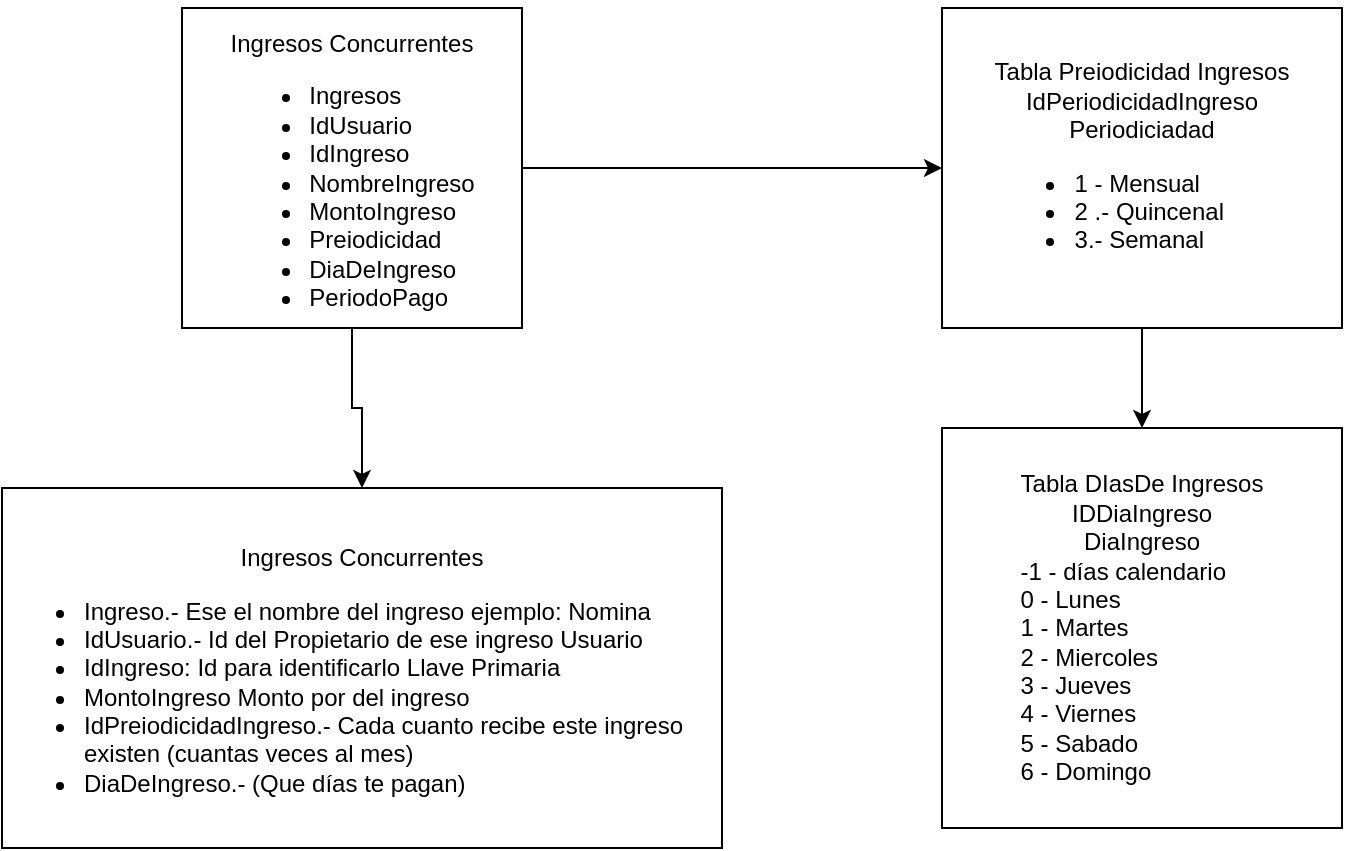 <mxfile version="21.3.8" type="github">
  <diagram id="C5RBs43oDa-KdzZeNtuy" name="Page-1">
    <mxGraphModel dx="1621" dy="542" grid="1" gridSize="10" guides="1" tooltips="1" connect="1" arrows="1" fold="1" page="1" pageScale="1" pageWidth="827" pageHeight="1169" math="0" shadow="0">
      <root>
        <mxCell id="WIyWlLk6GJQsqaUBKTNV-0" />
        <mxCell id="WIyWlLk6GJQsqaUBKTNV-1" parent="WIyWlLk6GJQsqaUBKTNV-0" />
        <mxCell id="YyvZ_zlkMjoyv1E9utrU-2" value="" style="edgeStyle=orthogonalEdgeStyle;rounded=0;orthogonalLoop=1;jettySize=auto;html=1;" edge="1" parent="WIyWlLk6GJQsqaUBKTNV-1" source="YyvZ_zlkMjoyv1E9utrU-0" target="YyvZ_zlkMjoyv1E9utrU-1">
          <mxGeometry relative="1" as="geometry" />
        </mxCell>
        <mxCell id="YyvZ_zlkMjoyv1E9utrU-4" value="" style="edgeStyle=orthogonalEdgeStyle;rounded=0;orthogonalLoop=1;jettySize=auto;html=1;" edge="1" parent="WIyWlLk6GJQsqaUBKTNV-1" source="YyvZ_zlkMjoyv1E9utrU-0" target="YyvZ_zlkMjoyv1E9utrU-3">
          <mxGeometry relative="1" as="geometry" />
        </mxCell>
        <mxCell id="YyvZ_zlkMjoyv1E9utrU-0" value="&lt;div&gt;&lt;br&gt;&lt;/div&gt;&lt;div&gt;Ingresos Concurrentes&lt;br&gt;&lt;/div&gt;&lt;div align=&quot;left&quot;&gt;&lt;ul&gt;&lt;li&gt;Ingresos&lt;/li&gt;&lt;li&gt;IdUsuario&lt;br&gt;&lt;/li&gt;&lt;li&gt;IdIngreso&lt;/li&gt;&lt;li&gt;NombreIngreso&lt;/li&gt;&lt;li&gt;MontoIngreso&lt;/li&gt;&lt;li&gt;Preiodicidad&lt;/li&gt;&lt;li&gt;DiaDeIngreso&lt;/li&gt;&lt;li&gt;PeriodoPago&lt;br&gt;&lt;/li&gt;&lt;/ul&gt;&lt;/div&gt;" style="rounded=0;whiteSpace=wrap;html=1;" vertex="1" parent="WIyWlLk6GJQsqaUBKTNV-1">
          <mxGeometry x="40" y="40" width="170" height="160" as="geometry" />
        </mxCell>
        <mxCell id="YyvZ_zlkMjoyv1E9utrU-10" value="" style="edgeStyle=orthogonalEdgeStyle;rounded=0;orthogonalLoop=1;jettySize=auto;html=1;" edge="1" parent="WIyWlLk6GJQsqaUBKTNV-1" source="YyvZ_zlkMjoyv1E9utrU-1" target="YyvZ_zlkMjoyv1E9utrU-9">
          <mxGeometry relative="1" as="geometry" />
        </mxCell>
        <mxCell id="YyvZ_zlkMjoyv1E9utrU-1" value="&lt;div&gt;Tabla Preiodicidad Ingresos&lt;/div&gt;&lt;div&gt;IdPeriodicidadIngreso&lt;/div&gt;&lt;div&gt;Periodiciadad&lt;/div&gt;&lt;div align=&quot;left&quot;&gt;&lt;ul&gt;&lt;li&gt;1 - Mensual&lt;/li&gt;&lt;li&gt;2 .- Quincenal&lt;/li&gt;&lt;li&gt;3.- Semanal&lt;br&gt;&lt;/li&gt;&lt;/ul&gt;&lt;/div&gt;" style="whiteSpace=wrap;html=1;rounded=0;" vertex="1" parent="WIyWlLk6GJQsqaUBKTNV-1">
          <mxGeometry x="420" y="40" width="200" height="160" as="geometry" />
        </mxCell>
        <mxCell id="YyvZ_zlkMjoyv1E9utrU-3" value="&lt;div&gt;&lt;br&gt;&lt;/div&gt;&lt;div&gt;Ingresos Concurrentes&lt;br&gt;&lt;/div&gt;&lt;div align=&quot;left&quot;&gt;&lt;ul&gt;&lt;li&gt;Ingreso.- Ese el nombre del ingreso ejemplo: Nomina&lt;br&gt;&lt;/li&gt;&lt;li&gt;IdUsuario.- Id del Propietario de ese ingreso Usuario&lt;br&gt;&lt;/li&gt;&lt;li&gt;IdIngreso: Id para identificarlo Llave Primaria&lt;br&gt;&lt;/li&gt;&lt;li&gt;MontoIngreso Monto por del ingreso&lt;br&gt;&lt;/li&gt;&lt;li&gt;IdPreiodicidadIngreso.- Cada cuanto recibe este ingreso existen (cuantas veces al mes)&lt;br&gt;&lt;/li&gt;&lt;li&gt;DiaDeIngreso.- (Que días te pagan)&lt;br&gt;&lt;/li&gt;&lt;/ul&gt;&lt;/div&gt;" style="rounded=0;whiteSpace=wrap;html=1;" vertex="1" parent="WIyWlLk6GJQsqaUBKTNV-1">
          <mxGeometry x="-50" y="280" width="360" height="180" as="geometry" />
        </mxCell>
        <mxCell id="YyvZ_zlkMjoyv1E9utrU-9" value="&lt;div&gt;Tabla DIasDe Ingresos&lt;/div&gt;&lt;div&gt;IDDiaIngreso&lt;/div&gt;&lt;div&gt;DiaIngreso&lt;/div&gt;&lt;div align=&quot;left&quot;&gt;-1 - días calendario&lt;/div&gt;&lt;div align=&quot;left&quot;&gt;0 - Lunes&lt;/div&gt;&lt;div align=&quot;left&quot;&gt;1 - Martes&lt;/div&gt;&lt;div align=&quot;left&quot;&gt;2 - Miercoles&lt;/div&gt;&lt;div align=&quot;left&quot;&gt;3 - Jueves&lt;/div&gt;&lt;div align=&quot;left&quot;&gt;4 - Viernes&lt;/div&gt;&lt;div align=&quot;left&quot;&gt;5 - Sabado&lt;/div&gt;&lt;div align=&quot;left&quot;&gt;6 - Domingo&lt;br&gt;&lt;/div&gt;" style="whiteSpace=wrap;html=1;rounded=0;" vertex="1" parent="WIyWlLk6GJQsqaUBKTNV-1">
          <mxGeometry x="420" y="250" width="200" height="200" as="geometry" />
        </mxCell>
      </root>
    </mxGraphModel>
  </diagram>
</mxfile>
